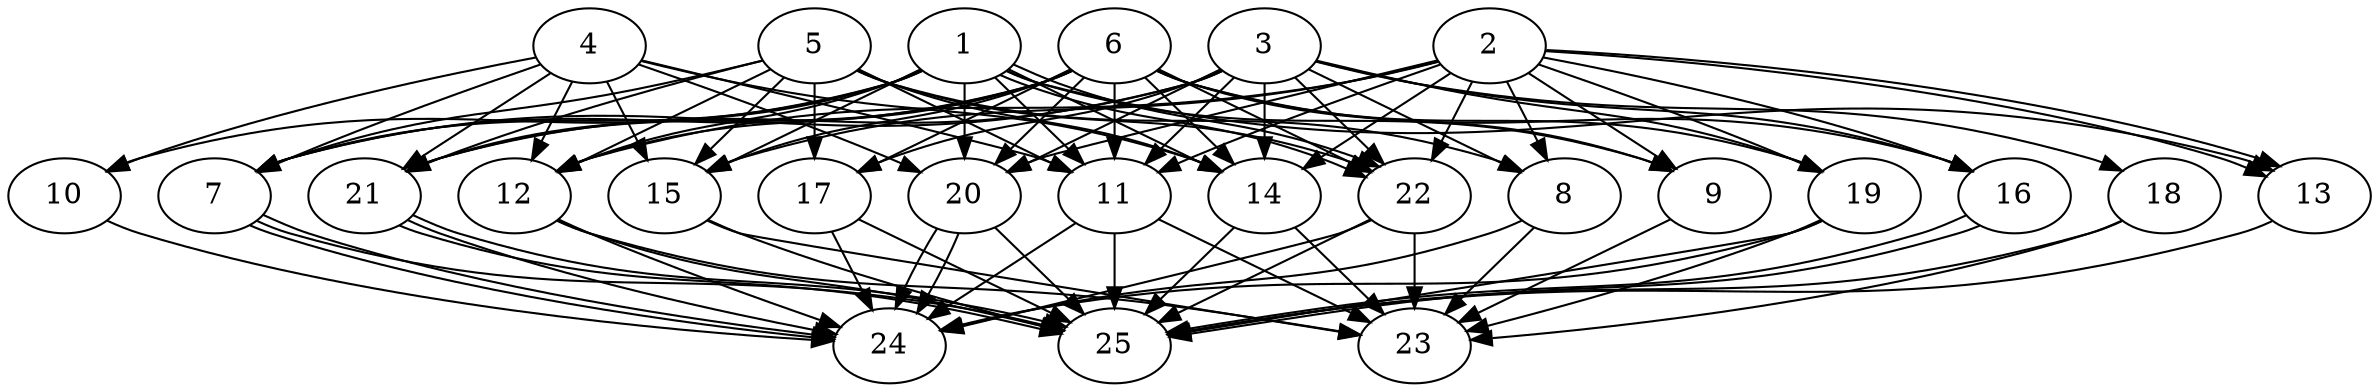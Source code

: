 // DAG automatically generated by daggen at Tue Aug  6 16:26:47 2019
// ./daggen --dot -n 25 --ccr 0.5 --fat 0.8 --regular 0.5 --density 0.9 --mindata 5242880 --maxdata 52428800 
digraph G {
  1 [size="89356288", alpha="0.03", expect_size="44678144"] 
  1 -> 7 [size ="44678144"]
  1 -> 9 [size ="44678144"]
  1 -> 10 [size ="44678144"]
  1 -> 11 [size ="44678144"]
  1 -> 12 [size ="44678144"]
  1 -> 13 [size ="44678144"]
  1 -> 14 [size ="44678144"]
  1 -> 15 [size ="44678144"]
  1 -> 20 [size ="44678144"]
  1 -> 21 [size ="44678144"]
  1 -> 22 [size ="44678144"]
  1 -> 22 [size ="44678144"]
  2 [size="29841408", alpha="0.10", expect_size="14920704"] 
  2 -> 8 [size ="14920704"]
  2 -> 9 [size ="14920704"]
  2 -> 11 [size ="14920704"]
  2 -> 12 [size ="14920704"]
  2 -> 13 [size ="14920704"]
  2 -> 13 [size ="14920704"]
  2 -> 14 [size ="14920704"]
  2 -> 15 [size ="14920704"]
  2 -> 16 [size ="14920704"]
  2 -> 19 [size ="14920704"]
  2 -> 20 [size ="14920704"]
  2 -> 22 [size ="14920704"]
  3 [size="44122112", alpha="0.07", expect_size="22061056"] 
  3 -> 7 [size ="22061056"]
  3 -> 8 [size ="22061056"]
  3 -> 11 [size ="22061056"]
  3 -> 14 [size ="22061056"]
  3 -> 16 [size ="22061056"]
  3 -> 17 [size ="22061056"]
  3 -> 18 [size ="22061056"]
  3 -> 19 [size ="22061056"]
  3 -> 20 [size ="22061056"]
  3 -> 21 [size ="22061056"]
  3 -> 22 [size ="22061056"]
  4 [size="26904576", alpha="0.04", expect_size="13452288"] 
  4 -> 7 [size ="13452288"]
  4 -> 10 [size ="13452288"]
  4 -> 11 [size ="13452288"]
  4 -> 12 [size ="13452288"]
  4 -> 14 [size ="13452288"]
  4 -> 15 [size ="13452288"]
  4 -> 20 [size ="13452288"]
  4 -> 21 [size ="13452288"]
  5 [size="69974016", alpha="0.05", expect_size="34987008"] 
  5 -> 7 [size ="34987008"]
  5 -> 8 [size ="34987008"]
  5 -> 11 [size ="34987008"]
  5 -> 12 [size ="34987008"]
  5 -> 14 [size ="34987008"]
  5 -> 15 [size ="34987008"]
  5 -> 17 [size ="34987008"]
  5 -> 21 [size ="34987008"]
  5 -> 22 [size ="34987008"]
  6 [size="68954112", alpha="0.10", expect_size="34477056"] 
  6 -> 7 [size ="34477056"]
  6 -> 9 [size ="34477056"]
  6 -> 11 [size ="34477056"]
  6 -> 12 [size ="34477056"]
  6 -> 14 [size ="34477056"]
  6 -> 15 [size ="34477056"]
  6 -> 16 [size ="34477056"]
  6 -> 17 [size ="34477056"]
  6 -> 19 [size ="34477056"]
  6 -> 20 [size ="34477056"]
  6 -> 21 [size ="34477056"]
  6 -> 22 [size ="34477056"]
  7 [size="13780992", alpha="0.06", expect_size="6890496"] 
  7 -> 24 [size ="6890496"]
  7 -> 24 [size ="6890496"]
  7 -> 25 [size ="6890496"]
  8 [size="24918016", alpha="0.15", expect_size="12459008"] 
  8 -> 23 [size ="12459008"]
  8 -> 24 [size ="12459008"]
  9 [size="101007360", alpha="0.05", expect_size="50503680"] 
  9 -> 23 [size ="50503680"]
  10 [size="25520128", alpha="0.01", expect_size="12760064"] 
  10 -> 24 [size ="12760064"]
  11 [size="79476736", alpha="0.19", expect_size="39738368"] 
  11 -> 23 [size ="39738368"]
  11 -> 24 [size ="39738368"]
  11 -> 25 [size ="39738368"]
  12 [size="91830272", alpha="0.09", expect_size="45915136"] 
  12 -> 23 [size ="45915136"]
  12 -> 24 [size ="45915136"]
  12 -> 25 [size ="45915136"]
  13 [size="46561280", alpha="0.14", expect_size="23280640"] 
  13 -> 25 [size ="23280640"]
  14 [size="80154624", alpha="0.18", expect_size="40077312"] 
  14 -> 23 [size ="40077312"]
  14 -> 25 [size ="40077312"]
  15 [size="99237888", alpha="0.16", expect_size="49618944"] 
  15 -> 23 [size ="49618944"]
  15 -> 25 [size ="49618944"]
  16 [size="29818880", alpha="0.19", expect_size="14909440"] 
  16 -> 25 [size ="14909440"]
  16 -> 25 [size ="14909440"]
  17 [size="78075904", alpha="0.01", expect_size="39037952"] 
  17 -> 24 [size ="39037952"]
  17 -> 25 [size ="39037952"]
  18 [size="13178880", alpha="0.09", expect_size="6589440"] 
  18 -> 23 [size ="6589440"]
  18 -> 25 [size ="6589440"]
  19 [size="82188288", alpha="0.06", expect_size="41094144"] 
  19 -> 23 [size ="41094144"]
  19 -> 24 [size ="41094144"]
  19 -> 25 [size ="41094144"]
  20 [size="12662784", alpha="0.03", expect_size="6331392"] 
  20 -> 24 [size ="6331392"]
  20 -> 24 [size ="6331392"]
  20 -> 25 [size ="6331392"]
  21 [size="17115136", alpha="0.17", expect_size="8557568"] 
  21 -> 24 [size ="8557568"]
  21 -> 25 [size ="8557568"]
  21 -> 25 [size ="8557568"]
  22 [size="11409408", alpha="0.15", expect_size="5704704"] 
  22 -> 23 [size ="5704704"]
  22 -> 24 [size ="5704704"]
  22 -> 25 [size ="5704704"]
  23 [size="54396928", alpha="0.00", expect_size="27198464"] 
  24 [size="27353088", alpha="0.09", expect_size="13676544"] 
  25 [size="18167808", alpha="0.10", expect_size="9083904"] 
}
